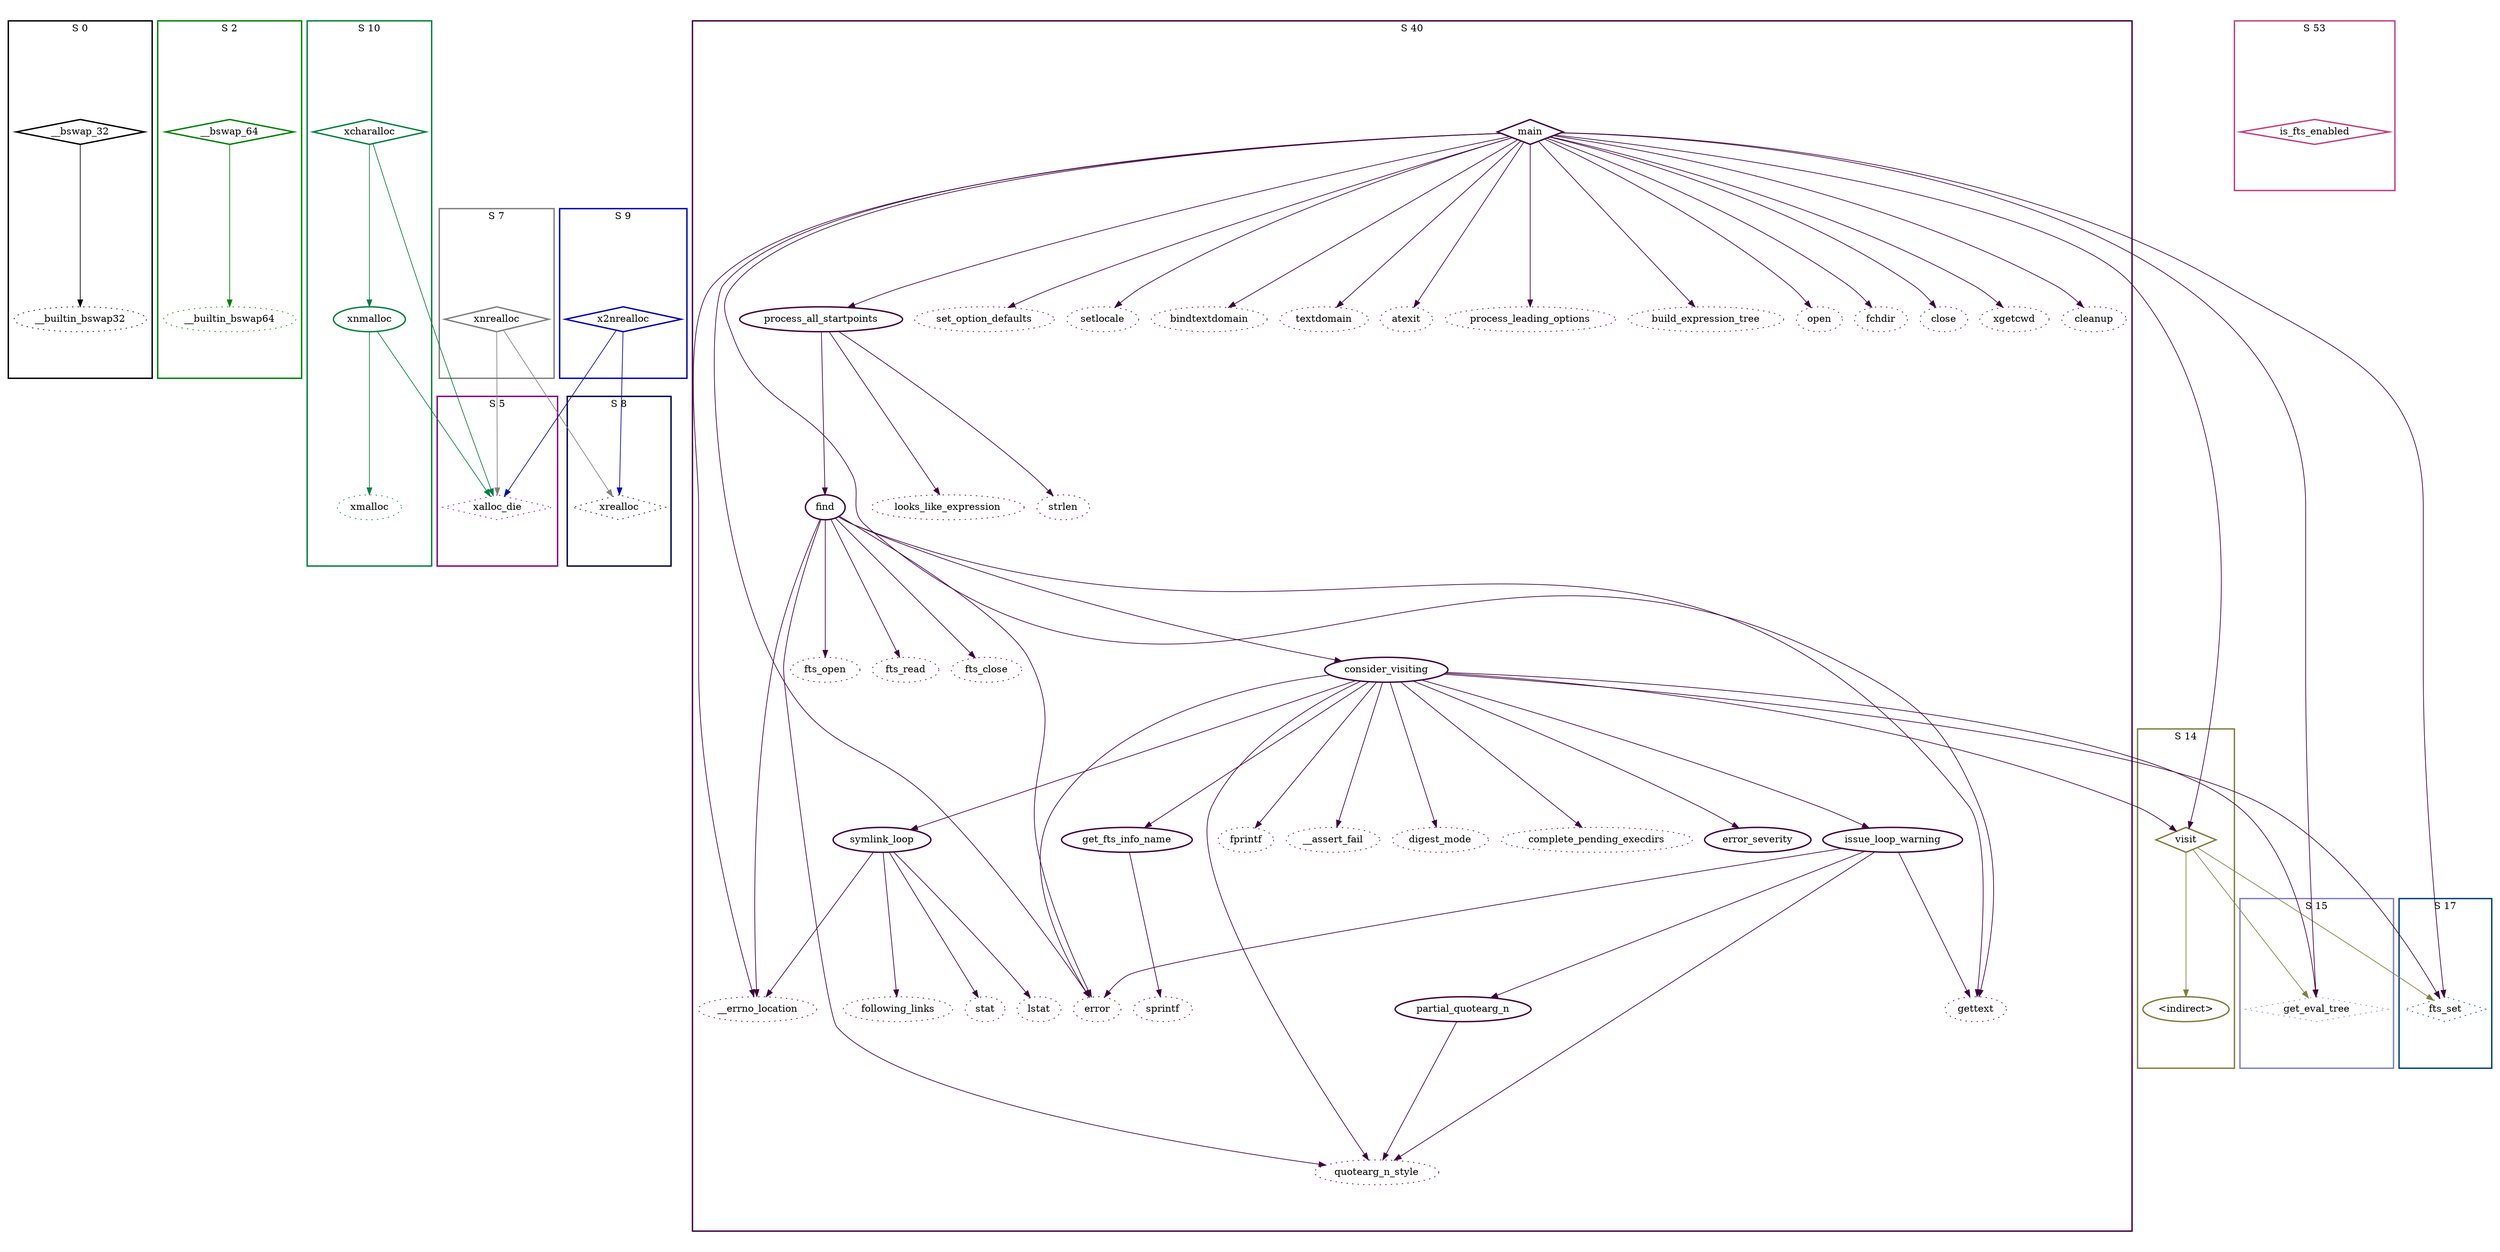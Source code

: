 digraph G {
  ratio=0.500000;
  "UV __bswap_32 (0)" [shape=diamond, label="__bswap_32", color="#000000",
                       style=bold];
  "UV __builtin_bswap32 (1)" [label="__builtin_bswap32", color="#000000",
                              style=dotted];
  "UV __bswap_64 (2)" [shape=diamond, label="__bswap_64", color="#008000",
                       style=bold];
  "UV __builtin_bswap64 (3)" [label="__builtin_bswap64", color="#008000",
                              style=dotted];
  "UV xnmalloc (4)" [label="xnmalloc", color="#008040", style=bold];
  "UV xalloc_die (5)" [shape=diamond, label="xalloc_die", color="#800080",
                       style=dotted];
  "UV xmalloc (6)" [label="xmalloc", color="#008040", style=dotted];
  "UV xnrealloc (7)" [shape=diamond, label="xnrealloc", color="#808080",
                      style=bold];
  "UV xrealloc (8)" [shape=diamond, label="xrealloc", color="#000040",
                     style=dotted];
  "UV x2nrealloc (9)" [shape=diamond, label="x2nrealloc", color="#0000C0",
                       style=bold];
  "UV xcharalloc (10)" [shape=diamond, label="xcharalloc", color="#008040",
                        style=bold];
  "UV error_severity (11)" [label="error_severity", color="#400040",
                            style=bold];
  "UV get_fts_info_name (12)" [label="get_fts_info_name", color="#400040",
                               style=bold];
  "UV sprintf (13)" [label="sprintf", color="#400040", style=dotted];
  "UV visit (14)" [shape=diamond, label="visit", color="#808040", style=bold];
  "UV get_eval_tree (15)" [shape=diamond, label="get_eval_tree",
                           color="#8080C0", style=dotted];
  "UV <indirect> (16)" [label="<indirect>", color="#808040", style=bold];
  "UV fts_set (17)" [shape=diamond, label="fts_set", color="#004080",
                     style=dotted];
  "UV partial_quotearg_n (18)" [label="partial_quotearg_n", color="#400040",
                                style=bold];
  "UV quotearg_n_style (19)" [label="quotearg_n_style", color="#400040",
                              style=dotted];
  "UV issue_loop_warning (20)" [label="issue_loop_warning", color="#400040",
                                style=bold];
  "UV gettext (21)" [label="gettext", color="#400040", style=dotted];
  "UV error (22)" [label="error", color="#400040", style=dotted];
  "UV symlink_loop (23)" [label="symlink_loop", color="#400040", style=bold];
  "UV following_links (24)" [label="following_links", color="#400040",
                             style=dotted];
  "UV stat (25)" [label="stat", color="#400040", style=dotted];
  "UV lstat (26)" [label="lstat", color="#400040", style=dotted];
  "UV __errno_location (27)" [label="__errno_location", color="#400040",
                              style=dotted];
  "UV consider_visiting (28)" [label="consider_visiting", color="#400040",
                               style=bold];
  "UV fprintf (29)" [label="fprintf", color="#400040", style=dotted];
  "UV __assert_fail (30)" [label="__assert_fail", color="#400040",
                           style=dotted];
  "UV digest_mode (31)" [label="digest_mode", color="#400040", style=dotted];
  "UV complete_pending_execdirs (32)" [label="complete_pending_execdirs",
                                       color="#400040", style=dotted];
  "UV find (33)" [label="find", color="#400040", style=bold];
  "UV fts_open (34)" [label="fts_open", color="#400040", style=dotted];
  "UV fts_read (35)" [label="fts_read", color="#400040", style=dotted];
  "UV fts_close (36)" [label="fts_close", color="#400040", style=dotted];
  "UV process_all_startpoints (37)" [label="process_all_startpoints",
                                     color="#400040", style=bold];
  "UV looks_like_expression (38)" [label="looks_like_expression",
                                   color="#400040", style=dotted];
  "UV strlen (39)" [label="strlen", color="#400040", style=dotted];
  "UV main (40)" [shape=diamond, label="main", color="#400040", style=bold];
  "UV set_option_defaults (41)" [label="set_option_defaults",
                                 color="#400040", style=dotted];
  "UV setlocale (42)" [label="setlocale", color="#400040", style=dotted];
  "UV bindtextdomain (43)" [label="bindtextdomain", color="#400040",
                            style=dotted];
  "UV textdomain (44)" [label="textdomain", color="#400040", style=dotted];
  "UV atexit (45)" [label="atexit", color="#400040", style=dotted];
  "UV process_leading_options (46)" [label="process_leading_options",
                                     color="#400040", style=dotted];
  "UV build_expression_tree (47)" [label="build_expression_tree",
                                   color="#400040", style=dotted];
  "UV open (48)" [label="open", color="#400040", style=dotted];
  "UV fchdir (49)" [label="fchdir", color="#400040", style=dotted];
  "UV close (50)" [label="close", color="#400040", style=dotted];
  "UV xgetcwd (51)" [label="xgetcwd", color="#400040", style=dotted];
  "UV cleanup (52)" [label="cleanup", color="#400040", style=dotted];
  "UV is_fts_enabled (53)" [shape=diamond, label="is_fts_enabled",
                            color="#C04080", style=bold];
  
  subgraph cluster_40 { label="S 40";
    color="#400040";
    style=bold;
    "UV cleanup (52)";"UV xgetcwd (51)";"UV close (50)";"UV fchdir (49)";"UV open (48)";"UV build_expression_tree (47)";"UV process_leading_options (46)";"UV atexit (45)";"UV textdomain (44)";"UV bindtextdomain (43)";"UV setlocale (42)";"UV set_option_defaults (41)";"UV main (40)";"UV strlen (39)";"UV looks_like_expression (38)";"UV process_all_startpoints (37)";"UV fts_close (36)";"UV fts_read (35)";"UV fts_open (34)";"UV find (33)";"UV complete_pending_execdirs (32)";"UV digest_mode (31)";"UV __assert_fail (30)";"UV fprintf (29)";"UV consider_visiting (28)";"UV __errno_location (27)";"UV lstat (26)";"UV stat (25)";"UV following_links (24)";"UV symlink_loop (23)";"UV error (22)";"UV gettext (21)";"UV issue_loop_warning (20)";"UV quotearg_n_style (19)";"UV partial_quotearg_n (18)";"UV sprintf (13)";"UV get_fts_info_name (12)";"UV error_severity (11)"; };
  subgraph cluster_8 { label="S 8";
    color="#000040";
    style=bold;
    "UV xrealloc (8)"; };
  subgraph cluster_53 { label="S 53";
    color="#C04080";
    style=bold;
    "UV is_fts_enabled (53)"; };
  subgraph cluster_9 { label="S 9";
    color="#0000C0";
    style=bold;
    "UV x2nrealloc (9)"; };
  subgraph cluster_2 { label="S 2";
    color="#008000";
    style=bold;
    "UV __builtin_bswap64 (3)";"UV __bswap_64 (2)"; };
  subgraph cluster_14 { label="S 14";
    color="#808040";
    style=bold;
    "UV <indirect> (16)";"UV visit (14)"; };
  subgraph cluster_15 { label="S 15";
    color="#8080C0";
    style=bold;
    "UV get_eval_tree (15)"; };
  subgraph cluster_5 { label="S 5";
    color="#800080";
    style=bold;
    "UV xalloc_die (5)"; };
  subgraph cluster_17 { label="S 17";
    color="#004080";
    style=bold;
    "UV fts_set (17)"; };
  subgraph cluster_7 { label="S 7";
    color="#808080";
    style=bold;
    "UV xnrealloc (7)"; };
  subgraph cluster_10 { label="S 10";
    color="#008040";
    style=bold;
    "UV xcharalloc (10)";"UV xmalloc (6)";"UV xnmalloc (4)"; };
  subgraph cluster_0 { label="S 0";
    color="#000000";
    style=bold;
    "UV __builtin_bswap32 (1)";"UV __bswap_32 (0)"; };
  
  "UV __bswap_32 (0)" -> "UV __builtin_bswap32 (1)" [color="#000000"];
  "UV __bswap_64 (2)" -> "UV __builtin_bswap64 (3)" [color="#008000"];
  "UV xnmalloc (4)" -> "UV xalloc_die (5)" [color="#008040"];
  "UV xnmalloc (4)" -> "UV xmalloc (6)" [color="#008040"];
  "UV xnrealloc (7)" -> "UV xalloc_die (5)" [color="#808080"];
  "UV xnrealloc (7)" -> "UV xrealloc (8)" [color="#808080"];
  "UV x2nrealloc (9)" -> "UV xalloc_die (5)" [color="#0000C0"];
  "UV x2nrealloc (9)" -> "UV xrealloc (8)" [color="#0000C0"];
  "UV xcharalloc (10)" -> "UV xnmalloc (4)" [color="#008040"];
  "UV xcharalloc (10)" -> "UV xalloc_die (5)" [color="#008040"];
  "UV get_fts_info_name (12)" -> "UV sprintf (13)" [color="#400040"];
  "UV visit (14)" -> "UV get_eval_tree (15)" [color="#808040"];
  "UV visit (14)" -> "UV <indirect> (16)" [color="#808040"];
  "UV visit (14)" -> "UV fts_set (17)" [color="#808040"];
  "UV partial_quotearg_n (18)" -> "UV quotearg_n_style (19)" [color="#400040"];
  "UV issue_loop_warning (20)" -> "UV partial_quotearg_n (18)" [color="#400040"];
  "UV issue_loop_warning (20)" -> "UV quotearg_n_style (19)" [color="#400040"];
  "UV issue_loop_warning (20)" -> "UV gettext (21)" [color="#400040"];
  "UV issue_loop_warning (20)" -> "UV error (22)" [color="#400040"];
  "UV symlink_loop (23)" -> "UV following_links (24)" [color="#400040"];
  "UV symlink_loop (23)" -> "UV stat (25)" [color="#400040"];
  "UV symlink_loop (23)" -> "UV lstat (26)" [color="#400040"];
  "UV symlink_loop (23)" -> "UV __errno_location (27)" [color="#400040"];
  "UV consider_visiting (28)" -> "UV error_severity (11)" [color="#400040"];
  "UV consider_visiting (28)" -> "UV get_fts_info_name (12)" [color="#400040"];
  "UV consider_visiting (28)" -> "UV visit (14)" [color="#400040"];
  "UV consider_visiting (28)" -> "UV get_eval_tree (15)" [color="#400040"];
  "UV consider_visiting (28)" -> "UV fts_set (17)" [color="#400040"];
  "UV consider_visiting (28)" -> "UV quotearg_n_style (19)" [color="#400040"];
  "UV consider_visiting (28)" -> "UV issue_loop_warning (20)" [color="#400040"];
  "UV consider_visiting (28)" -> "UV error (22)" [color="#400040"];
  "UV consider_visiting (28)" -> "UV symlink_loop (23)" [color="#400040"];
  "UV consider_visiting (28)" -> "UV fprintf (29)" [color="#400040"];
  "UV consider_visiting (28)" -> "UV __assert_fail (30)" [color="#400040"];
  "UV consider_visiting (28)" -> "UV digest_mode (31)" [color="#400040"];
  "UV consider_visiting (28)" -> "UV complete_pending_execdirs (32)" [
  color="#400040"];
  "UV find (33)" -> "UV quotearg_n_style (19)" [color="#400040"];
  "UV find (33)" -> "UV gettext (21)" [color="#400040"];
  "UV find (33)" -> "UV error (22)" [color="#400040"];
  "UV find (33)" -> "UV __errno_location (27)" [color="#400040"];
  "UV find (33)" -> "UV consider_visiting (28)" [color="#400040"];
  "UV find (33)" -> "UV fts_open (34)" [color="#400040"];
  "UV find (33)" -> "UV fts_read (35)" [color="#400040"];
  "UV find (33)" -> "UV fts_close (36)" [color="#400040"];
  "UV process_all_startpoints (37)" -> "UV find (33)" [color="#400040"];
  "UV process_all_startpoints (37)" -> "UV looks_like_expression (38)" [
  color="#400040"];
  "UV process_all_startpoints (37)" -> "UV strlen (39)" [color="#400040"];
  "UV main (40)" -> "UV visit (14)" [color="#400040"];
  "UV main (40)" -> "UV get_eval_tree (15)" [color="#400040"];
  "UV main (40)" -> "UV fts_set (17)" [color="#400040"];
  "UV main (40)" -> "UV gettext (21)" [color="#400040"];
  "UV main (40)" -> "UV error (22)" [color="#400040"];
  "UV main (40)" -> "UV __errno_location (27)" [color="#400040"];
  "UV main (40)" -> "UV process_all_startpoints (37)" [color="#400040"];
  "UV main (40)" -> "UV set_option_defaults (41)" [color="#400040"];
  "UV main (40)" -> "UV setlocale (42)" [color="#400040"];
  "UV main (40)" -> "UV bindtextdomain (43)" [color="#400040"];
  "UV main (40)" -> "UV textdomain (44)" [color="#400040"];
  "UV main (40)" -> "UV atexit (45)" [color="#400040"];
  "UV main (40)" -> "UV process_leading_options (46)" [color="#400040"];
  "UV main (40)" -> "UV build_expression_tree (47)" [color="#400040"];
  "UV main (40)" -> "UV open (48)" [color="#400040"];
  "UV main (40)" -> "UV fchdir (49)" [color="#400040"];
  "UV main (40)" -> "UV close (50)" [color="#400040"];
  "UV main (40)" -> "UV xgetcwd (51)" [color="#400040"];
  "UV main (40)" -> "UV cleanup (52)" [color="#400040"];
  
  }